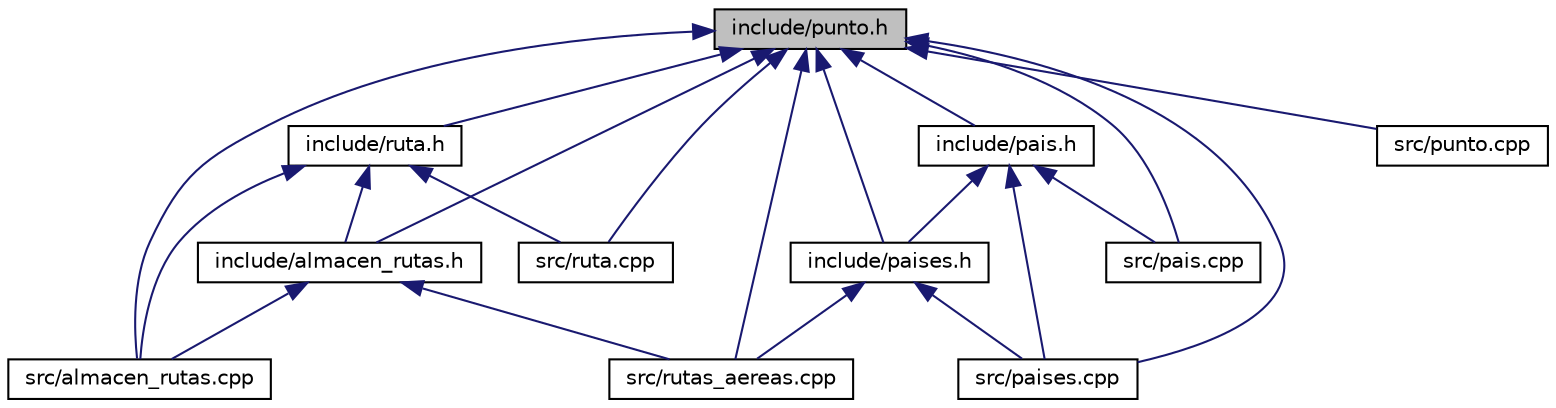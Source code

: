 digraph "include/punto.h"
{
 // LATEX_PDF_SIZE
  edge [fontname="Helvetica",fontsize="10",labelfontname="Helvetica",labelfontsize="10"];
  node [fontname="Helvetica",fontsize="10",shape=record];
  Node1 [label="include/punto.h",height=0.2,width=0.4,color="black", fillcolor="grey75", style="filled", fontcolor="black",tooltip="Fichero cabecera para el TDA Punto."];
  Node1 -> Node2 [dir="back",color="midnightblue",fontsize="10",style="solid"];
  Node2 [label="include/almacen_rutas.h",height=0.2,width=0.4,color="black", fillcolor="white", style="filled",URL="$almacen__rutas_8h.html",tooltip="Fichero cabecera para el TDA Almacen Rutas."];
  Node2 -> Node3 [dir="back",color="midnightblue",fontsize="10",style="solid"];
  Node3 [label="src/almacen_rutas.cpp",height=0.2,width=0.4,color="black", fillcolor="white", style="filled",URL="$almacen__rutas_8cpp.html",tooltip="Fichero con definiciones para el TDA Almacen Rutas."];
  Node2 -> Node4 [dir="back",color="midnightblue",fontsize="10",style="solid"];
  Node4 [label="src/rutas_aereas.cpp",height=0.2,width=0.4,color="black", fillcolor="white", style="filled",URL="$rutas__aereas_8cpp.html",tooltip="Fichero de prueba para probar la práctica Final."];
  Node1 -> Node5 [dir="back",color="midnightblue",fontsize="10",style="solid"];
  Node5 [label="include/ruta.h",height=0.2,width=0.4,color="black", fillcolor="white", style="filled",URL="$ruta_8h.html",tooltip="Fichero cabecera para el TDA Ruta."];
  Node5 -> Node2 [dir="back",color="midnightblue",fontsize="10",style="solid"];
  Node5 -> Node3 [dir="back",color="midnightblue",fontsize="10",style="solid"];
  Node5 -> Node6 [dir="back",color="midnightblue",fontsize="10",style="solid"];
  Node6 [label="src/ruta.cpp",height=0.2,width=0.4,color="black", fillcolor="white", style="filled",URL="$ruta_8cpp.html",tooltip="Fichero con definiciones para el TDA Ruta."];
  Node1 -> Node7 [dir="back",color="midnightblue",fontsize="10",style="solid"];
  Node7 [label="include/pais.h",height=0.2,width=0.4,color="black", fillcolor="white", style="filled",URL="$pais_8h.html",tooltip="Fichero cabecera para el TDA pais."];
  Node7 -> Node8 [dir="back",color="midnightblue",fontsize="10",style="solid"];
  Node8 [label="include/paises.h",height=0.2,width=0.4,color="black", fillcolor="white", style="filled",URL="$paises_8h.html",tooltip="Fichero cabecera para el TDA paises."];
  Node8 -> Node9 [dir="back",color="midnightblue",fontsize="10",style="solid"];
  Node9 [label="src/paises.cpp",height=0.2,width=0.4,color="black", fillcolor="white", style="filled",URL="$paises_8cpp.html",tooltip="Fichero con definiciones para el TDA Paises."];
  Node8 -> Node4 [dir="back",color="midnightblue",fontsize="10",style="solid"];
  Node7 -> Node10 [dir="back",color="midnightblue",fontsize="10",style="solid"];
  Node10 [label="src/pais.cpp",height=0.2,width=0.4,color="black", fillcolor="white", style="filled",URL="$pais_8cpp.html",tooltip="Fichero con definiciones para el TDA Pais."];
  Node7 -> Node9 [dir="back",color="midnightblue",fontsize="10",style="solid"];
  Node1 -> Node8 [dir="back",color="midnightblue",fontsize="10",style="solid"];
  Node1 -> Node3 [dir="back",color="midnightblue",fontsize="10",style="solid"];
  Node1 -> Node10 [dir="back",color="midnightblue",fontsize="10",style="solid"];
  Node1 -> Node9 [dir="back",color="midnightblue",fontsize="10",style="solid"];
  Node1 -> Node11 [dir="back",color="midnightblue",fontsize="10",style="solid"];
  Node11 [label="src/punto.cpp",height=0.2,width=0.4,color="black", fillcolor="white", style="filled",URL="$punto_8cpp.html",tooltip="Fichero con definiciones para el TDA Punto."];
  Node1 -> Node6 [dir="back",color="midnightblue",fontsize="10",style="solid"];
  Node1 -> Node4 [dir="back",color="midnightblue",fontsize="10",style="solid"];
}
